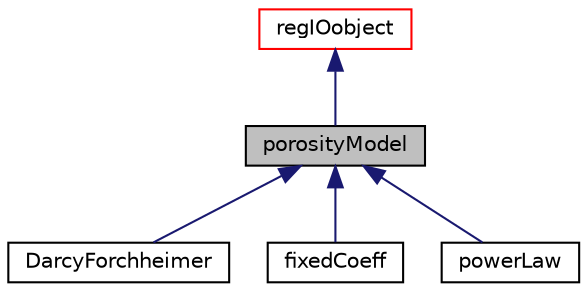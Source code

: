 digraph "porosityModel"
{
  bgcolor="transparent";
  edge [fontname="Helvetica",fontsize="10",labelfontname="Helvetica",labelfontsize="10"];
  node [fontname="Helvetica",fontsize="10",shape=record];
  Node1 [label="porosityModel",height=0.2,width=0.4,color="black", fillcolor="grey75", style="filled", fontcolor="black"];
  Node2 -> Node1 [dir="back",color="midnightblue",fontsize="10",style="solid",fontname="Helvetica"];
  Node2 [label="regIOobject",height=0.2,width=0.4,color="red",URL="$a02145.html",tooltip="regIOobject is an abstract class derived from IOobject to handle automatic object registration with t..."];
  Node1 -> Node3 [dir="back",color="midnightblue",fontsize="10",style="solid",fontname="Helvetica"];
  Node3 [label="DarcyForchheimer",height=0.2,width=0.4,color="black",URL="$a00500.html"];
  Node1 -> Node4 [dir="back",color="midnightblue",fontsize="10",style="solid",fontname="Helvetica"];
  Node4 [label="fixedCoeff",height=0.2,width=0.4,color="black",URL="$a00817.html"];
  Node1 -> Node5 [dir="back",color="midnightblue",fontsize="10",style="solid",fontname="Helvetica"];
  Node5 [label="powerLaw",height=0.2,width=0.4,color="black",URL="$a01945.html"];
}

